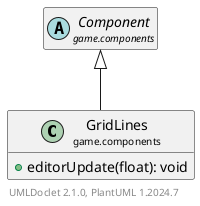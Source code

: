 @startuml
    set namespaceSeparator none
    hide empty fields
    hide empty methods

    class "<size:14>GridLines\n<size:10>game.components" as game.components.GridLines [[GridLines.html]] {
        +editorUpdate(float): void
    }

    abstract class "<size:14>Component\n<size:10>game.components" as game.components.Component [[Component.html]]

    game.components.Component <|-- game.components.GridLines

    center footer UMLDoclet 2.1.0, PlantUML %version()
@enduml

